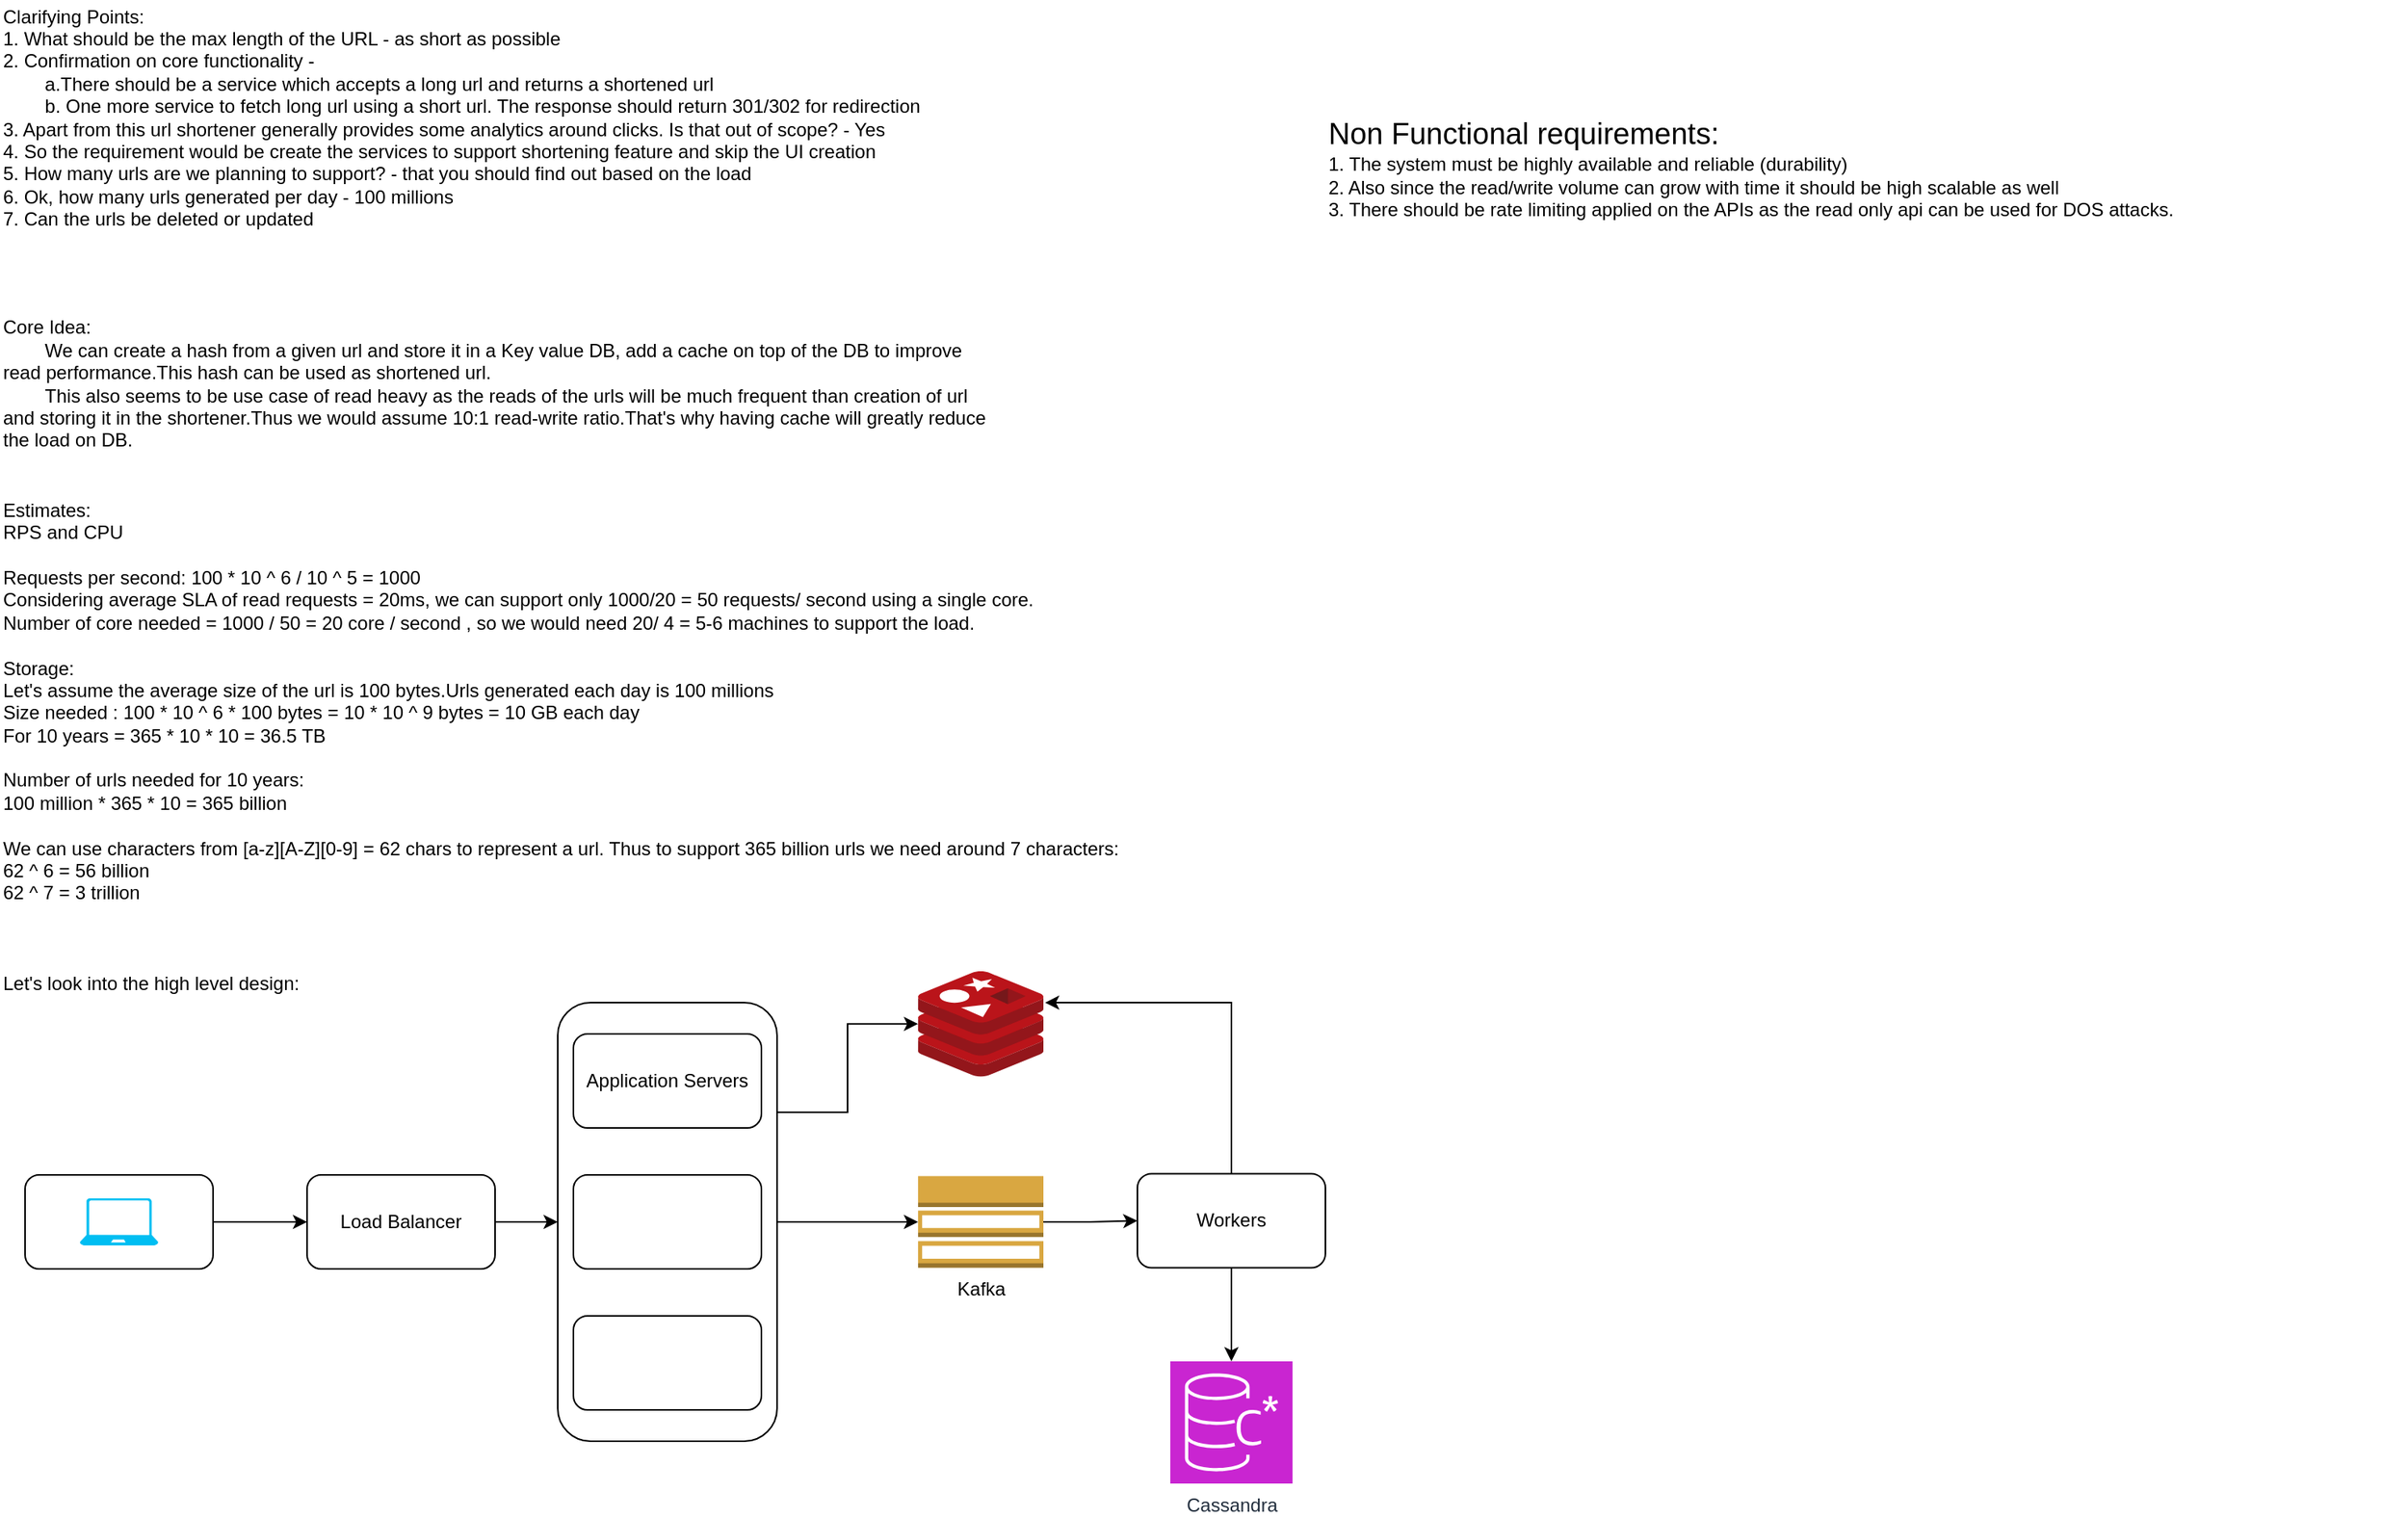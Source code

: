 <mxfile version="24.3.1" type="github">
  <diagram name="Page-1" id="OIAHOW4MRP7iXSUrzqny">
    <mxGraphModel dx="1586" dy="1190" grid="1" gridSize="10" guides="1" tooltips="1" connect="1" arrows="1" fold="1" page="1" pageScale="1" pageWidth="827" pageHeight="1169" math="0" shadow="0">
      <root>
        <mxCell id="0" />
        <mxCell id="1" parent="0" />
        <mxCell id="BbplOjUuKERmN9BkRW4d-28" style="edgeStyle=orthogonalEdgeStyle;rounded=0;orthogonalLoop=1;jettySize=auto;html=1;exitX=1;exitY=0.25;exitDx=0;exitDy=0;" parent="1" source="BbplOjUuKERmN9BkRW4d-12" target="BbplOjUuKERmN9BkRW4d-13" edge="1">
          <mxGeometry relative="1" as="geometry" />
        </mxCell>
        <mxCell id="BbplOjUuKERmN9BkRW4d-12" value="" style="rounded=1;whiteSpace=wrap;html=1;" parent="1" vertex="1">
          <mxGeometry x="390" y="730" width="140" height="280" as="geometry" />
        </mxCell>
        <mxCell id="fmulczopTdYqbhKhcUvP-1" value="Clarifying Points:&lt;div&gt;1. What should be the max length of the URL - as short as possible&lt;/div&gt;&lt;div&gt;2. Confirmation on core functionality -&amp;nbsp;&lt;/div&gt;&lt;div&gt;&lt;span style=&quot;white-space: pre;&quot;&gt;&#x9;&lt;/span&gt;a.There should be a service which accepts a long url and returns a shortened url&lt;/div&gt;&lt;div&gt;&lt;span style=&quot;white-space: pre;&quot;&gt;&#x9;b. One more service to fetch long url using a short url. The response should return 301/302 for redirection&lt;/span&gt;&lt;br&gt;&lt;/div&gt;&lt;div&gt;&lt;span style=&quot;white-space: pre;&quot;&gt;3. Apart from this url shortener generally provides some analytics around clicks. Is that out of scope? - Yes&lt;/span&gt;&lt;/div&gt;&lt;div&gt;&lt;span style=&quot;white-space: pre;&quot;&gt;4. So the requirement would be create the services to support shortening feature and skip the UI creation&lt;/span&gt;&lt;/div&gt;&lt;div&gt;&lt;span style=&quot;white-space: pre;&quot;&gt;5. How many urls are we planning to support? - that you should find out based on the load&lt;/span&gt;&lt;/div&gt;&lt;div&gt;&lt;span style=&quot;white-space: pre;&quot;&gt;6. Ok, how many urls generated per day - 100 millions&lt;/span&gt;&lt;/div&gt;&lt;div&gt;&lt;span style=&quot;white-space: pre;&quot;&gt;7. Can the urls be deleted or updated&lt;/span&gt;&lt;/div&gt;" style="text;strokeColor=none;align=left;fillColor=none;html=1;verticalAlign=middle;whiteSpace=wrap;rounded=0;" parent="1" vertex="1">
          <mxGeometry x="34" y="90" width="746" height="150" as="geometry" />
        </mxCell>
        <mxCell id="fmulczopTdYqbhKhcUvP-3" value="Core Idea:&lt;div&gt;&lt;span style=&quot;white-space: pre;&quot;&gt;&#x9;&lt;/span&gt;We can create a hash from a given url and store it in a Key value DB, add a cache on top of the DB to improve read performance.This hash can be used as shortened url.&amp;nbsp;&lt;/div&gt;&lt;div&gt;&lt;span style=&quot;white-space: pre;&quot;&gt;&#x9;&lt;/span&gt;This also seems to be use case of read heavy as the reads of the urls will be much frequent than creation of url and storing it in the shortener.Thus we would assume 10:1 read-write ratio.That&#39;s why having cache will greatly reduce the load on DB.&amp;nbsp;&lt;/div&gt;" style="text;strokeColor=none;align=left;fillColor=none;html=1;verticalAlign=middle;whiteSpace=wrap;rounded=0;" parent="1" vertex="1">
          <mxGeometry x="34" y="280" width="630" height="110" as="geometry" />
        </mxCell>
        <mxCell id="fmulczopTdYqbhKhcUvP-4" value="Estimates:&lt;div&gt;RPS and CPU&lt;br&gt;&lt;div&gt;&lt;br&gt;&lt;/div&gt;&lt;div&gt;Requests per second: 100 * 10 ^ 6 / 10 ^ 5 = 1000&lt;/div&gt;&lt;div&gt;Considering average SLA of read requests = 20ms, we can support only 1000/20 = 50 requests/ second using a single core.&lt;/div&gt;&lt;div&gt;Number of core needed = 1000 / 50 = 20 core / second , so we would need 20/ 4 = 5-6 machines to support the load.&lt;/div&gt;&lt;div&gt;&lt;br&gt;&lt;/div&gt;&lt;div&gt;Storage:&lt;/div&gt;&lt;div&gt;Let&#39;s assume the average size of the url is 100 bytes.Urls generated each day is 100 millions&lt;/div&gt;&lt;div&gt;Size needed : 100 * 10 ^ 6 * 100 bytes = 10 * 10 ^ 9 bytes = 10 GB each day&lt;/div&gt;&lt;div&gt;For 10 years = 365 * 10 * 10 = 36.5 TB&lt;/div&gt;&lt;div&gt;&lt;br&gt;&lt;/div&gt;&lt;div&gt;Number of urls needed for 10 years:&amp;nbsp;&lt;/div&gt;&lt;div&gt;100 million * 365 * 10 = 365 billion&lt;/div&gt;&lt;div&gt;&lt;br&gt;&lt;/div&gt;&lt;div&gt;We can use characters from [a-z][A-Z][0-9] = 62 chars to represent a url. Thus to support 365 billion urls we need around 7 characters:&amp;nbsp;&lt;/div&gt;&lt;div&gt;62 ^ 6 = 56 billion&amp;nbsp;&lt;/div&gt;&lt;div&gt;62 ^ 7 = 3 trillion&lt;/div&gt;&lt;div&gt;&lt;br&gt;&lt;/div&gt;&lt;/div&gt;" style="text;strokeColor=none;align=left;fillColor=none;html=1;verticalAlign=middle;whiteSpace=wrap;rounded=0;" parent="1" vertex="1">
          <mxGeometry x="34" y="410" width="760" height="270" as="geometry" />
        </mxCell>
        <mxCell id="BbplOjUuKERmN9BkRW4d-1" value="Let&#39;s look into the high level design:&lt;div&gt;&lt;br&gt;&lt;/div&gt;" style="text;strokeColor=none;align=left;fillColor=none;html=1;verticalAlign=middle;whiteSpace=wrap;rounded=0;" parent="1" vertex="1">
          <mxGeometry x="34" y="710" width="306" height="30" as="geometry" />
        </mxCell>
        <mxCell id="BbplOjUuKERmN9BkRW4d-15" style="edgeStyle=orthogonalEdgeStyle;rounded=0;orthogonalLoop=1;jettySize=auto;html=1;exitX=1;exitY=0.5;exitDx=0;exitDy=0;" parent="1" source="BbplOjUuKERmN9BkRW4d-4" target="BbplOjUuKERmN9BkRW4d-12" edge="1">
          <mxGeometry relative="1" as="geometry" />
        </mxCell>
        <mxCell id="BbplOjUuKERmN9BkRW4d-4" value="Load Balancer" style="rounded=1;whiteSpace=wrap;html=1;" parent="1" vertex="1">
          <mxGeometry x="230" y="840" width="120" height="60" as="geometry" />
        </mxCell>
        <mxCell id="BbplOjUuKERmN9BkRW4d-5" value="" style="group" parent="1" vertex="1" connectable="0">
          <mxGeometry x="50" y="840" width="120" height="60" as="geometry" />
        </mxCell>
        <mxCell id="BbplOjUuKERmN9BkRW4d-2" value="" style="rounded=1;whiteSpace=wrap;html=1;" parent="BbplOjUuKERmN9BkRW4d-5" vertex="1">
          <mxGeometry width="120" height="60" as="geometry" />
        </mxCell>
        <mxCell id="BbplOjUuKERmN9BkRW4d-3" value="" style="verticalLabelPosition=bottom;html=1;verticalAlign=top;align=center;strokeColor=none;fillColor=#00BEF2;shape=mxgraph.azure.laptop;pointerEvents=1;" parent="BbplOjUuKERmN9BkRW4d-5" vertex="1">
          <mxGeometry x="35" y="15" width="50" height="30" as="geometry" />
        </mxCell>
        <mxCell id="BbplOjUuKERmN9BkRW4d-6" value="Application Servers" style="rounded=1;whiteSpace=wrap;html=1;" parent="1" vertex="1">
          <mxGeometry x="400" y="750" width="120" height="60" as="geometry" />
        </mxCell>
        <mxCell id="BbplOjUuKERmN9BkRW4d-7" value="" style="rounded=1;whiteSpace=wrap;html=1;" parent="1" vertex="1">
          <mxGeometry x="400" y="840" width="120" height="60" as="geometry" />
        </mxCell>
        <mxCell id="BbplOjUuKERmN9BkRW4d-8" value="" style="rounded=1;whiteSpace=wrap;html=1;" parent="1" vertex="1">
          <mxGeometry x="400" y="930" width="120" height="60" as="geometry" />
        </mxCell>
        <mxCell id="BbplOjUuKERmN9BkRW4d-25" style="edgeStyle=orthogonalEdgeStyle;rounded=0;orthogonalLoop=1;jettySize=auto;html=1;exitX=1;exitY=0.5;exitDx=0;exitDy=0;exitPerimeter=0;entryX=0;entryY=0.5;entryDx=0;entryDy=0;" parent="1" source="BbplOjUuKERmN9BkRW4d-10" target="BbplOjUuKERmN9BkRW4d-22" edge="1">
          <mxGeometry relative="1" as="geometry" />
        </mxCell>
        <mxCell id="BbplOjUuKERmN9BkRW4d-10" value="Kafka" style="outlineConnect=0;dashed=0;verticalLabelPosition=bottom;verticalAlign=top;align=center;html=1;shape=mxgraph.aws3.topic_2;fillColor=#D9A741;gradientColor=none;" parent="1" vertex="1">
          <mxGeometry x="620" y="840.75" width="80" height="58.5" as="geometry" />
        </mxCell>
        <mxCell id="BbplOjUuKERmN9BkRW4d-11" value="Cassandra" style="sketch=0;points=[[0,0,0],[0.25,0,0],[0.5,0,0],[0.75,0,0],[1,0,0],[0,1,0],[0.25,1,0],[0.5,1,0],[0.75,1,0],[1,1,0],[0,0.25,0],[0,0.5,0],[0,0.75,0],[1,0.25,0],[1,0.5,0],[1,0.75,0]];outlineConnect=0;fontColor=#232F3E;fillColor=#C925D1;strokeColor=#ffffff;dashed=0;verticalLabelPosition=bottom;verticalAlign=top;align=center;html=1;fontSize=12;fontStyle=0;aspect=fixed;shape=mxgraph.aws4.resourceIcon;resIcon=mxgraph.aws4.managed_apache_cassandra_service;" parent="1" vertex="1">
          <mxGeometry x="781" y="959" width="78" height="78" as="geometry" />
        </mxCell>
        <mxCell id="BbplOjUuKERmN9BkRW4d-13" value="" style="image;sketch=0;aspect=fixed;html=1;points=[];align=center;fontSize=12;image=img/lib/mscae/Cache_Redis_Product.svg;" parent="1" vertex="1">
          <mxGeometry x="620" y="710" width="80" height="67.2" as="geometry" />
        </mxCell>
        <mxCell id="BbplOjUuKERmN9BkRW4d-14" style="edgeStyle=orthogonalEdgeStyle;rounded=0;orthogonalLoop=1;jettySize=auto;html=1;exitX=1;exitY=0.5;exitDx=0;exitDy=0;entryX=0;entryY=0.5;entryDx=0;entryDy=0;" parent="1" source="BbplOjUuKERmN9BkRW4d-2" target="BbplOjUuKERmN9BkRW4d-4" edge="1">
          <mxGeometry relative="1" as="geometry" />
        </mxCell>
        <mxCell id="BbplOjUuKERmN9BkRW4d-27" style="edgeStyle=orthogonalEdgeStyle;rounded=0;orthogonalLoop=1;jettySize=auto;html=1;exitX=0.5;exitY=1;exitDx=0;exitDy=0;" parent="1" source="BbplOjUuKERmN9BkRW4d-22" target="BbplOjUuKERmN9BkRW4d-11" edge="1">
          <mxGeometry relative="1" as="geometry" />
        </mxCell>
        <mxCell id="BbplOjUuKERmN9BkRW4d-22" value="Workers" style="rounded=1;whiteSpace=wrap;html=1;" parent="1" vertex="1">
          <mxGeometry x="760" y="839.25" width="120" height="60" as="geometry" />
        </mxCell>
        <mxCell id="BbplOjUuKERmN9BkRW4d-24" style="edgeStyle=orthogonalEdgeStyle;rounded=0;orthogonalLoop=1;jettySize=auto;html=1;entryX=0;entryY=0.5;entryDx=0;entryDy=0;entryPerimeter=0;" parent="1" source="BbplOjUuKERmN9BkRW4d-12" target="BbplOjUuKERmN9BkRW4d-10" edge="1">
          <mxGeometry relative="1" as="geometry" />
        </mxCell>
        <mxCell id="BbplOjUuKERmN9BkRW4d-26" style="edgeStyle=orthogonalEdgeStyle;rounded=0;orthogonalLoop=1;jettySize=auto;html=1;exitX=0.5;exitY=0;exitDx=0;exitDy=0;entryX=1.013;entryY=0.298;entryDx=0;entryDy=0;entryPerimeter=0;" parent="1" source="BbplOjUuKERmN9BkRW4d-22" target="BbplOjUuKERmN9BkRW4d-13" edge="1">
          <mxGeometry relative="1" as="geometry" />
        </mxCell>
        <mxCell id="-V9aV1jQh0ncLkKRMfFz-1" value="&lt;font style=&quot;font-size: 19px;&quot;&gt;Non Functional requirements:&lt;/font&gt;&lt;div&gt;&lt;font style=&quot;font-size: 12px;&quot;&gt;1. The system must be highly available and reliable (durability)&lt;/font&gt;&lt;/div&gt;&lt;div&gt;&lt;font style=&quot;font-size: 12px;&quot;&gt;2. Also since the read/write volume can grow with time it should be high scalable as well&lt;/font&gt;&lt;/div&gt;&lt;div&gt;&lt;font style=&quot;font-size: 12px;&quot;&gt;3. There should be rate limiting applied on the APIs as the read only api can be used for DOS attacks.&lt;/font&gt;&lt;/div&gt;&lt;div&gt;&lt;br&gt;&lt;/div&gt;" style="text;strokeColor=none;align=left;fillColor=none;html=1;verticalAlign=middle;whiteSpace=wrap;rounded=0;" vertex="1" parent="1">
          <mxGeometry x="880" y="110" width="690" height="190" as="geometry" />
        </mxCell>
      </root>
    </mxGraphModel>
  </diagram>
</mxfile>
